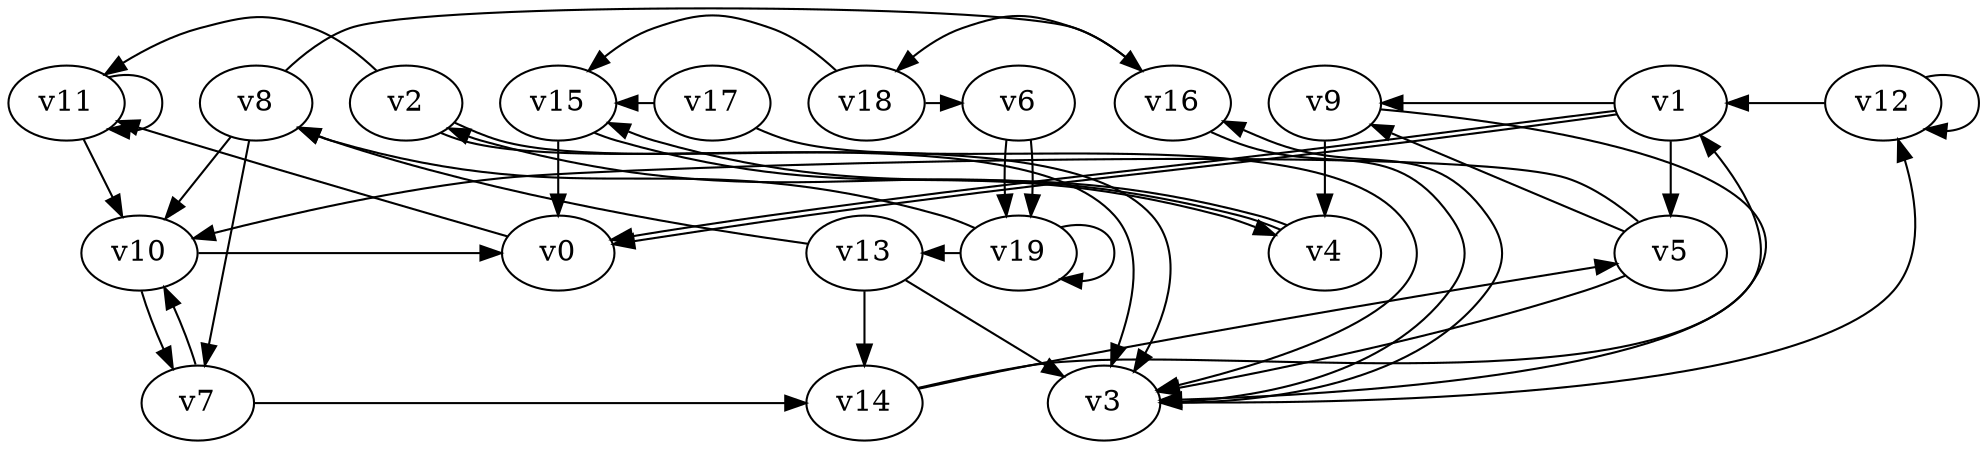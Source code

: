 // Benchmark game 29 - 20 vertices
digraph G {
    v0 [name="v0", player=0, target=1];
    v1 [name="v1", player=0, target=1];
    v2 [name="v2", player=1];
    v3 [name="v3", player=1];
    v4 [name="v4", player=0];
    v5 [name="v5", player=1];
    v6 [name="v6", player=0];
    v7 [name="v7", player=0];
    v8 [name="v8", player=1];
    v9 [name="v9", player=1];
    v10 [name="v10", player=0];
    v11 [name="v11", player=0];
    v12 [name="v12", player=0, target=1];
    v13 [name="v13", player=1];
    v14 [name="v14", player=0];
    v15 [name="v15", player=0];
    v16 [name="v16", player=1];
    v17 [name="v17", player=1];
    v18 [name="v18", player=1];
    v19 [name="v19", player=1];

    v0 -> v11 [constraint="(time >= 9) && (time <= 18)"];
    v1 -> v0 [constraint="time % 3 == 0"];
    v2 -> v11 [constraint="time == 3"];
    v3 -> v12 [constraint="time % 4 == 1"];
    v4 -> v2 [constraint="time >= 5"];
    v5 -> v9 [constraint="time == 16"];
    v6 -> v19 [constraint="time % 5 == 1"];
    v7 -> v10 [constraint="(time % 2 == 0) || (time % 4 == 0)"];
    v8 -> v7;
    v9 -> v4;
    v10 -> v0 [constraint="time % 3 == 0"];
    v11 -> v11 [constraint="time >= 13"];
    v12 -> v1 [constraint="time == 20"];
    v13 -> v8 [constraint="time >= 10"];
    v14 -> v1 [constraint="time % 2 == 0"];
    v15 -> v0;
    v16 -> v3 [constraint="time == 12"];
    v17 -> v3 [constraint="time % 5 == 1"];
    v18 -> v6 [constraint="time % 2 == 1"];
    v19 -> v13 [constraint="time % 6 == 2"];
    v19 -> v19 [constraint="time >= 7"];
    v3 -> v16 [constraint="time >= 2"];
    v9 -> v3 [constraint="time >= 8"];
    v6 -> v19;
    v8 -> v16 [constraint="(time % 3 == 1) || (time % 3 == 0)"];
    v17 -> v15 [constraint="time <= 20"];
    v10 -> v7;
    v2 -> v3 [constraint="time >= 11"];
    v15 -> v4 [constraint="time <= 21"];
    v2 -> v3 [constraint="time <= 25"];
    v7 -> v14 [constraint="(time % 3 == 0) || (time % 3 == 0)"];
    v1 -> v9 [constraint="time == 10"];
    v13 -> v3;
    v1 -> v0 [constraint="time <= 25"];
    v5 -> v10 [constraint="time == 14"];
    v19 -> v8 [constraint="time <= 7"];
    v11 -> v10;
    v12 -> v12 [constraint="(time % 3 == 1) || (time % 4 == 2)"];
    v5 -> v3;
    v1 -> v5;
    v18 -> v15 [constraint="time >= 11"];
    v14 -> v5 [constraint="time % 4 == 0"];
    v4 -> v15 [constraint="time <= 8"];
    v13 -> v14;
    v8 -> v10;
    v16 -> v18 [constraint="time >= 4"];
}
